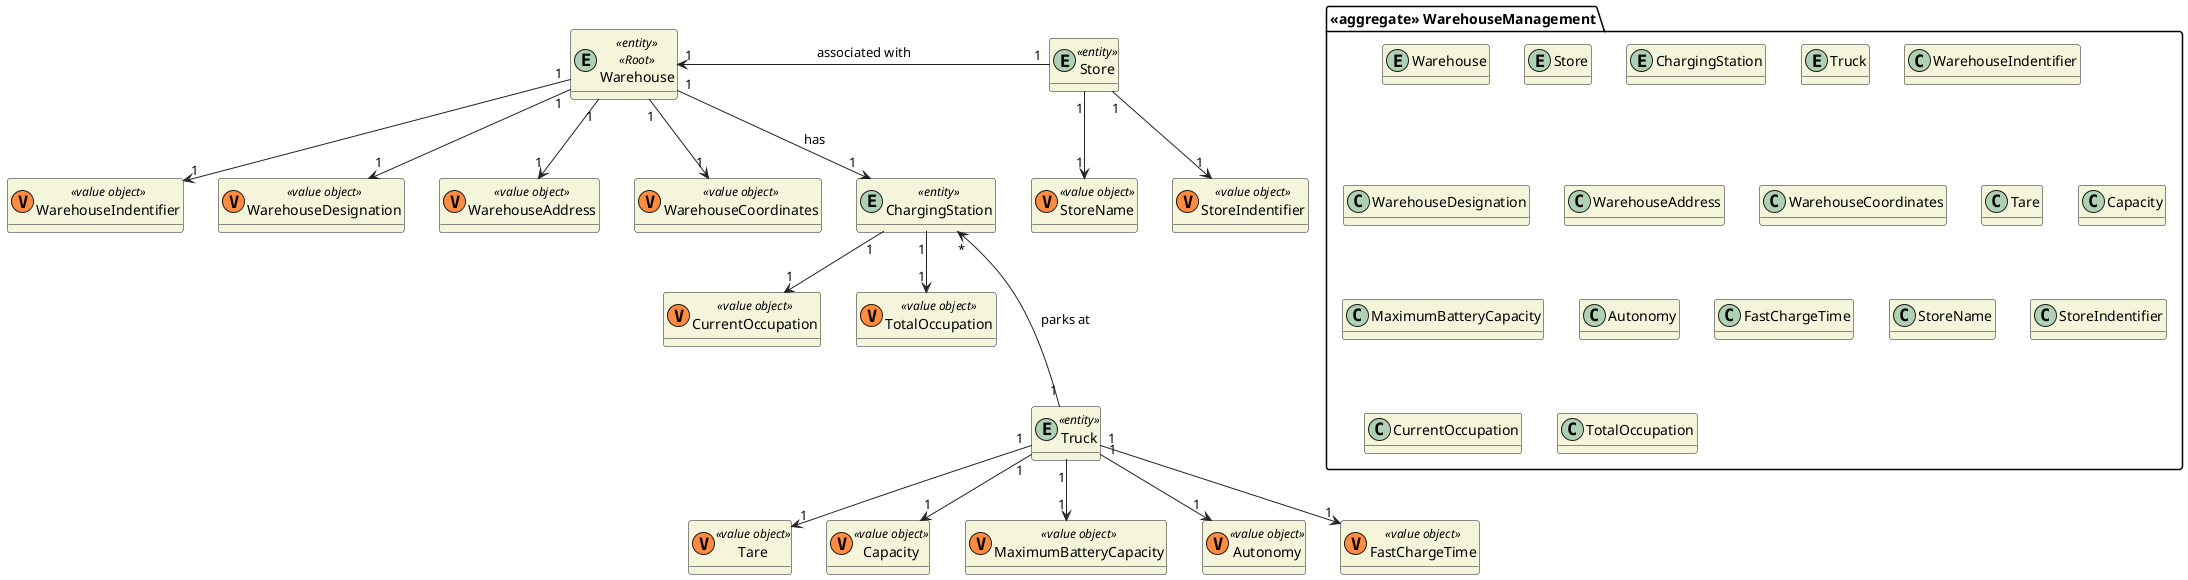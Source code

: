 @startuml DMWarehouseManagement

skinparam classAttributeIconSize 0
hide empty attributes
skinparam classBackgroundColor beige
skinparam ArrowColor #222222

package "<<aggregate>> WarehouseManagement"{
  entity Warehouse
  entity Store
  entity ChargingStation
  entity Truck

  class WarehouseIndentifier
  class WarehouseDesignation
  class WarehouseAddress
  class WarehouseCoordinates
  class Tare
  class Capacity
  class MaximumBatteryCapacity
  class Autonomy
  class FastChargeTime
  class StoreName
  class StoreIndentifier 
  class CurrentOccupation
  class TotalOccupation

}

entity Warehouse <<entity>> <<Root>>
class WarehouseIndentifier <<(V,#FF8B40) value object>>
class WarehouseDesignation <<(V,#FF8B40) value object>>
class WarehouseAddress <<(V,#FF8B40) value object>>
class WarehouseCoordinates <<(V,#FF8B40) value object>>

entity Store <<entity>>
class StoreName <<(V,#FF8B40) value object>> 
class StoreIndentifier <<(V,#FF8B40) value object>> 

entity ChargingStation <<entity>> 
class CurrentOccupation <<(V,#FF8B40) value object>> 
class TotalOccupation <<(V,#FF8B40) value object>> 

entity Truck <<entity>>
class Tare <<(V,#FF8B40) value object>>
class Capacity <<(V,#FF8B40) value object>>
class MaximumBatteryCapacity <<(V,#FF8B40) value object>>
class Autonomy <<(V,#FF8B40) value object>>
class FastChargeTime <<(V,#FF8B40) value object>>




Warehouse "1" <- "1" Store : associated with
Warehouse "1" --> "1" ChargingStation: has
ChargingStation "*" <---  "1" Truck : parks at

Warehouse "1" --> "1" WarehouseIndentifier 
Warehouse "1" --> "1" WarehouseDesignation 
Warehouse "1" --> "1" WarehouseAddress 
Warehouse "1" --> "1" WarehouseCoordinates 

Truck "1" --> "1" Tare
Truck "1" --> "1" Capacity 
Truck "1" --> "1" MaximumBatteryCapacity
Truck "1" --> "1" Autonomy
Truck "1" --> "1" FastChargeTime

Store "1" --> "1" StoreName
Store "1" --> "1" StoreIndentifier

ChargingStation "1" --> "1" CurrentOccupation
ChargingStation "1" --> "1" TotalOccupation

@enduml